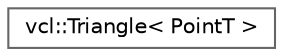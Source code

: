 digraph "Graphical Class Hierarchy"
{
 // LATEX_PDF_SIZE
  bgcolor="transparent";
  edge [fontname=Helvetica,fontsize=10,labelfontname=Helvetica,labelfontsize=10];
  node [fontname=Helvetica,fontsize=10,shape=box,height=0.2,width=0.4];
  rankdir="LR";
  Node0 [label="vcl::Triangle\< PointT \>",height=0.2,width=0.4,color="grey40", fillcolor="white", style="filled",URL="$classvcl_1_1Triangle.html",tooltip=" "];
}
